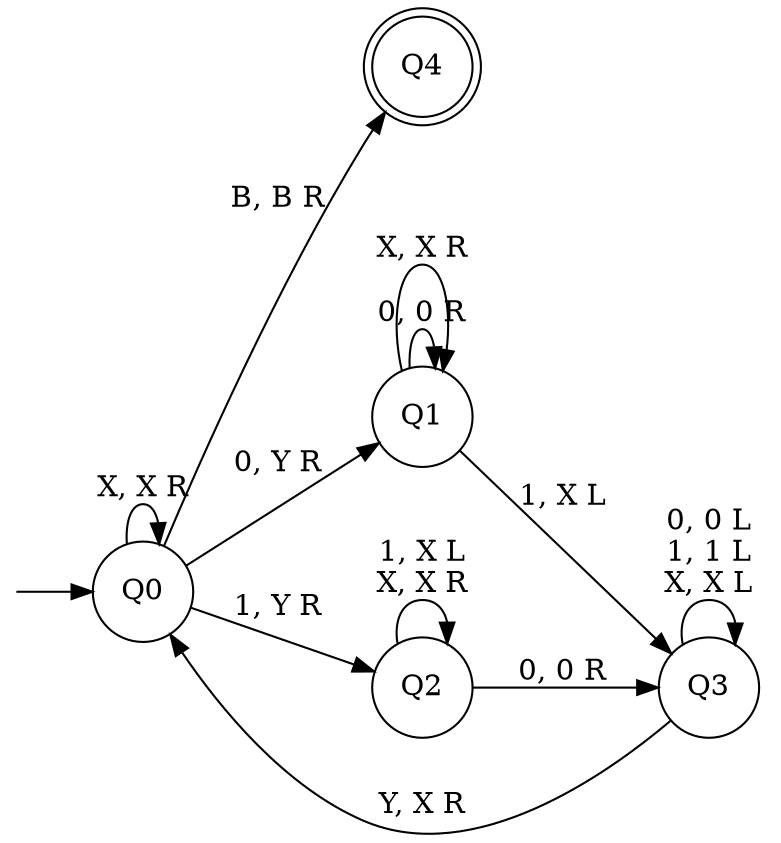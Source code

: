  digraph g {
		rankdir=LR;
		StartPointer [shape = point, style="invis"];
		Q0 [shape=circle, label="Q0"];
		Q4 [shape=doublecircle, label="Q4"];
		Q1 [shape=circle, label="Q1"];
		Q2 [shape=circle, label="Q2"];
		Q3 [shape=circle, label="Q3"];
		StartPointer -> Q0;
		Q0 -> Q1 [label="
0, Y R"];
		Q0 -> Q2 [label="
1, Y R"];
		Q0 -> Q0 [label="
X, X R"];
		Q0 -> Q4 [label="
B, B R"];
		Q1 -> Q1 [label="
0, 0 R"];
		Q1 -> Q3 [label="
1, X L"];
        Q1 -> Q1 [label="
X, X R"];
		Q2 -> Q3 [label="
0, 0 R"];
		Q2 -> Q2 [label="
1, X L
X, X R"];
		Q3 -> Q3 [label="
0, 0 L
1, 1 L
X, X L"];
		Q3 -> Q0 [label="
Y, X R"];
}
